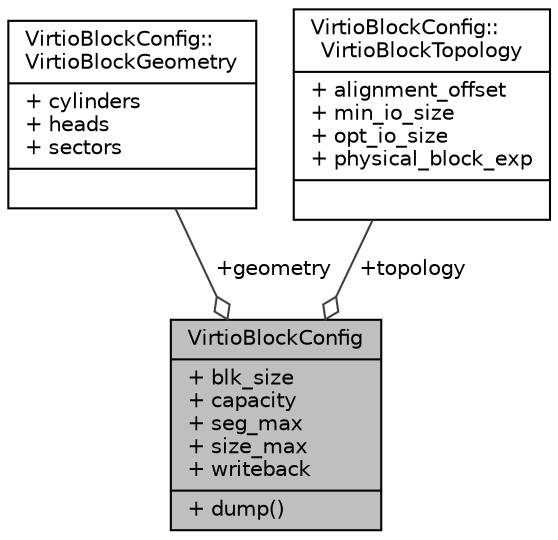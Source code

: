 digraph "VirtioBlockConfig"
{
  edge [fontname="Helvetica",fontsize="10",labelfontname="Helvetica",labelfontsize="10"];
  node [fontname="Helvetica",fontsize="10",shape=record];
  Node948 [label="{VirtioBlockConfig\n|+ blk_size\l+ capacity\l+ seg_max\l+ size_max\l+ writeback\l|+ dump()\l}",height=0.2,width=0.4,color="black", fillcolor="grey75", style="filled", fontcolor="black"];
  Node949 -> Node948 [color="grey25",fontsize="10",style="solid",label=" +geometry" ,arrowhead="odiamond",fontname="Helvetica"];
  Node949 [label="{VirtioBlockConfig::\lVirtioBlockGeometry\n|+ cylinders\l+ heads\l+ sectors\l|}",height=0.2,width=0.4,color="black", fillcolor="white", style="filled",URL="$de/d38/struct_virtio_block_config_1_1_virtio_block_geometry.html"];
  Node950 -> Node948 [color="grey25",fontsize="10",style="solid",label=" +topology" ,arrowhead="odiamond",fontname="Helvetica"];
  Node950 [label="{VirtioBlockConfig::\lVirtioBlockTopology\n|+ alignment_offset\l+ min_io_size\l+ opt_io_size\l+ physical_block_exp\l|}",height=0.2,width=0.4,color="black", fillcolor="white", style="filled",URL="$de/db1/struct_virtio_block_config_1_1_virtio_block_topology.html"];
}
